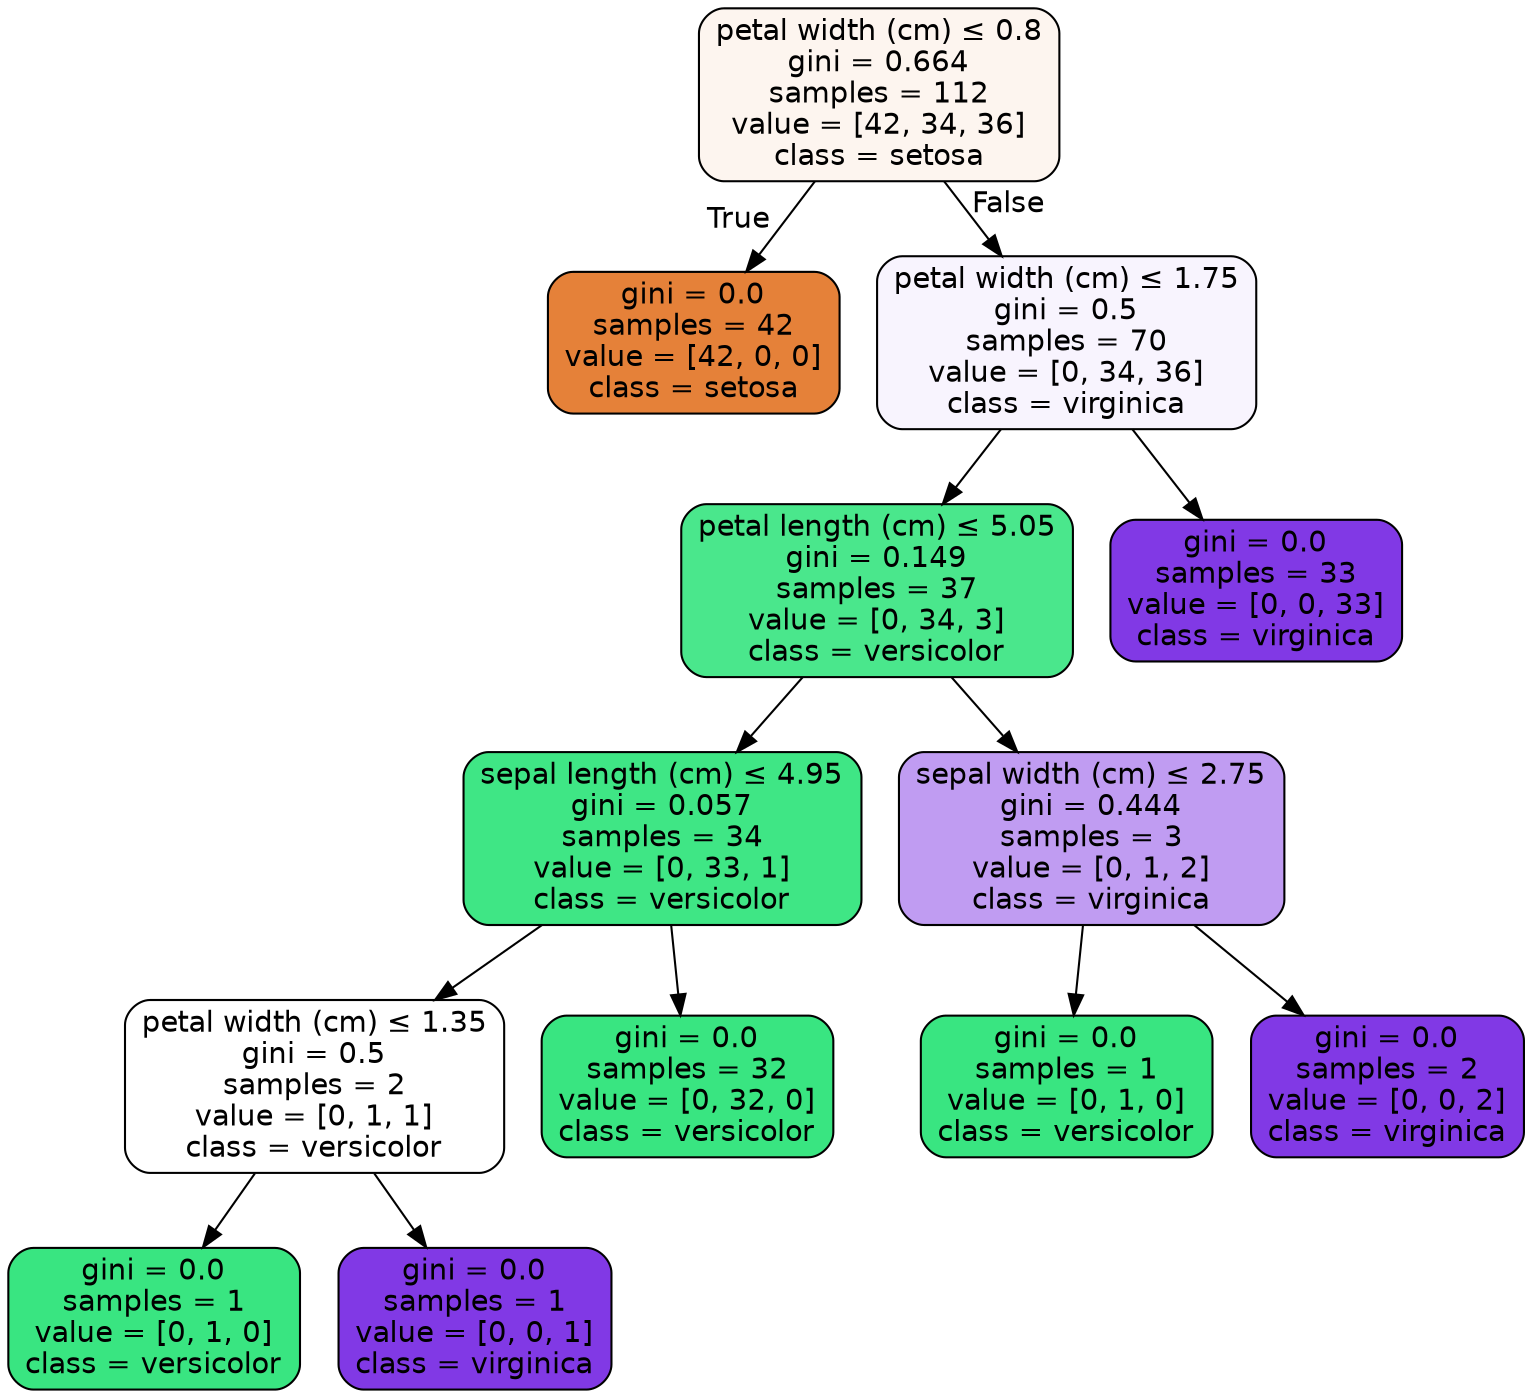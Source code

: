 digraph Tree {
node [shape=box, style="filled, rounded", color="black", fontname=helvetica] ;
edge [fontname=helvetica] ;
0 [label=<petal width (cm) &le; 0.8<br/>gini = 0.664<br/>samples = 112<br/>value = [42, 34, 36]<br/>class = setosa>, fillcolor="#fdf5ef"] ;
1 [label=<gini = 0.0<br/>samples = 42<br/>value = [42, 0, 0]<br/>class = setosa>, fillcolor="#e58139"] ;
0 -> 1 [labeldistance=2.5, labelangle=45, headlabel="True"] ;
2 [label=<petal width (cm) &le; 1.75<br/>gini = 0.5<br/>samples = 70<br/>value = [0, 34, 36]<br/>class = virginica>, fillcolor="#f8f4fe"] ;
0 -> 2 [labeldistance=2.5, labelangle=-45, headlabel="False"] ;
3 [label=<petal length (cm) &le; 5.05<br/>gini = 0.149<br/>samples = 37<br/>value = [0, 34, 3]<br/>class = versicolor>, fillcolor="#4ae78c"] ;
2 -> 3 ;
4 [label=<sepal length (cm) &le; 4.95<br/>gini = 0.057<br/>samples = 34<br/>value = [0, 33, 1]<br/>class = versicolor>, fillcolor="#3fe685"] ;
3 -> 4 ;
5 [label=<petal width (cm) &le; 1.35<br/>gini = 0.5<br/>samples = 2<br/>value = [0, 1, 1]<br/>class = versicolor>, fillcolor="#ffffff"] ;
4 -> 5 ;
6 [label=<gini = 0.0<br/>samples = 1<br/>value = [0, 1, 0]<br/>class = versicolor>, fillcolor="#39e581"] ;
5 -> 6 ;
7 [label=<gini = 0.0<br/>samples = 1<br/>value = [0, 0, 1]<br/>class = virginica>, fillcolor="#8139e5"] ;
5 -> 7 ;
8 [label=<gini = 0.0<br/>samples = 32<br/>value = [0, 32, 0]<br/>class = versicolor>, fillcolor="#39e581"] ;
4 -> 8 ;
9 [label=<sepal width (cm) &le; 2.75<br/>gini = 0.444<br/>samples = 3<br/>value = [0, 1, 2]<br/>class = virginica>, fillcolor="#c09cf2"] ;
3 -> 9 ;
10 [label=<gini = 0.0<br/>samples = 1<br/>value = [0, 1, 0]<br/>class = versicolor>, fillcolor="#39e581"] ;
9 -> 10 ;
11 [label=<gini = 0.0<br/>samples = 2<br/>value = [0, 0, 2]<br/>class = virginica>, fillcolor="#8139e5"] ;
9 -> 11 ;
12 [label=<gini = 0.0<br/>samples = 33<br/>value = [0, 0, 33]<br/>class = virginica>, fillcolor="#8139e5"] ;
2 -> 12 ;
}